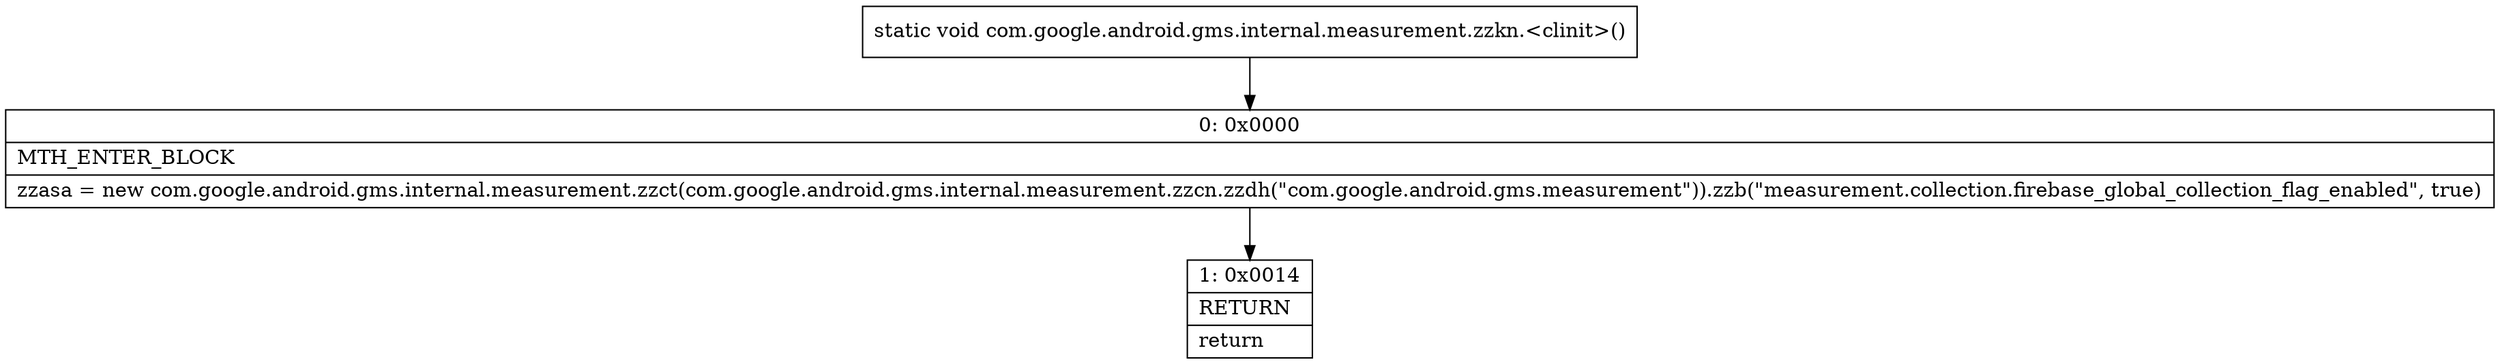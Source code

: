 digraph "CFG forcom.google.android.gms.internal.measurement.zzkn.\<clinit\>()V" {
Node_0 [shape=record,label="{0\:\ 0x0000|MTH_ENTER_BLOCK\l|zzasa = new com.google.android.gms.internal.measurement.zzct(com.google.android.gms.internal.measurement.zzcn.zzdh(\"com.google.android.gms.measurement\")).zzb(\"measurement.collection.firebase_global_collection_flag_enabled\", true)\l}"];
Node_1 [shape=record,label="{1\:\ 0x0014|RETURN\l|return\l}"];
MethodNode[shape=record,label="{static void com.google.android.gms.internal.measurement.zzkn.\<clinit\>() }"];
MethodNode -> Node_0;
Node_0 -> Node_1;
}


